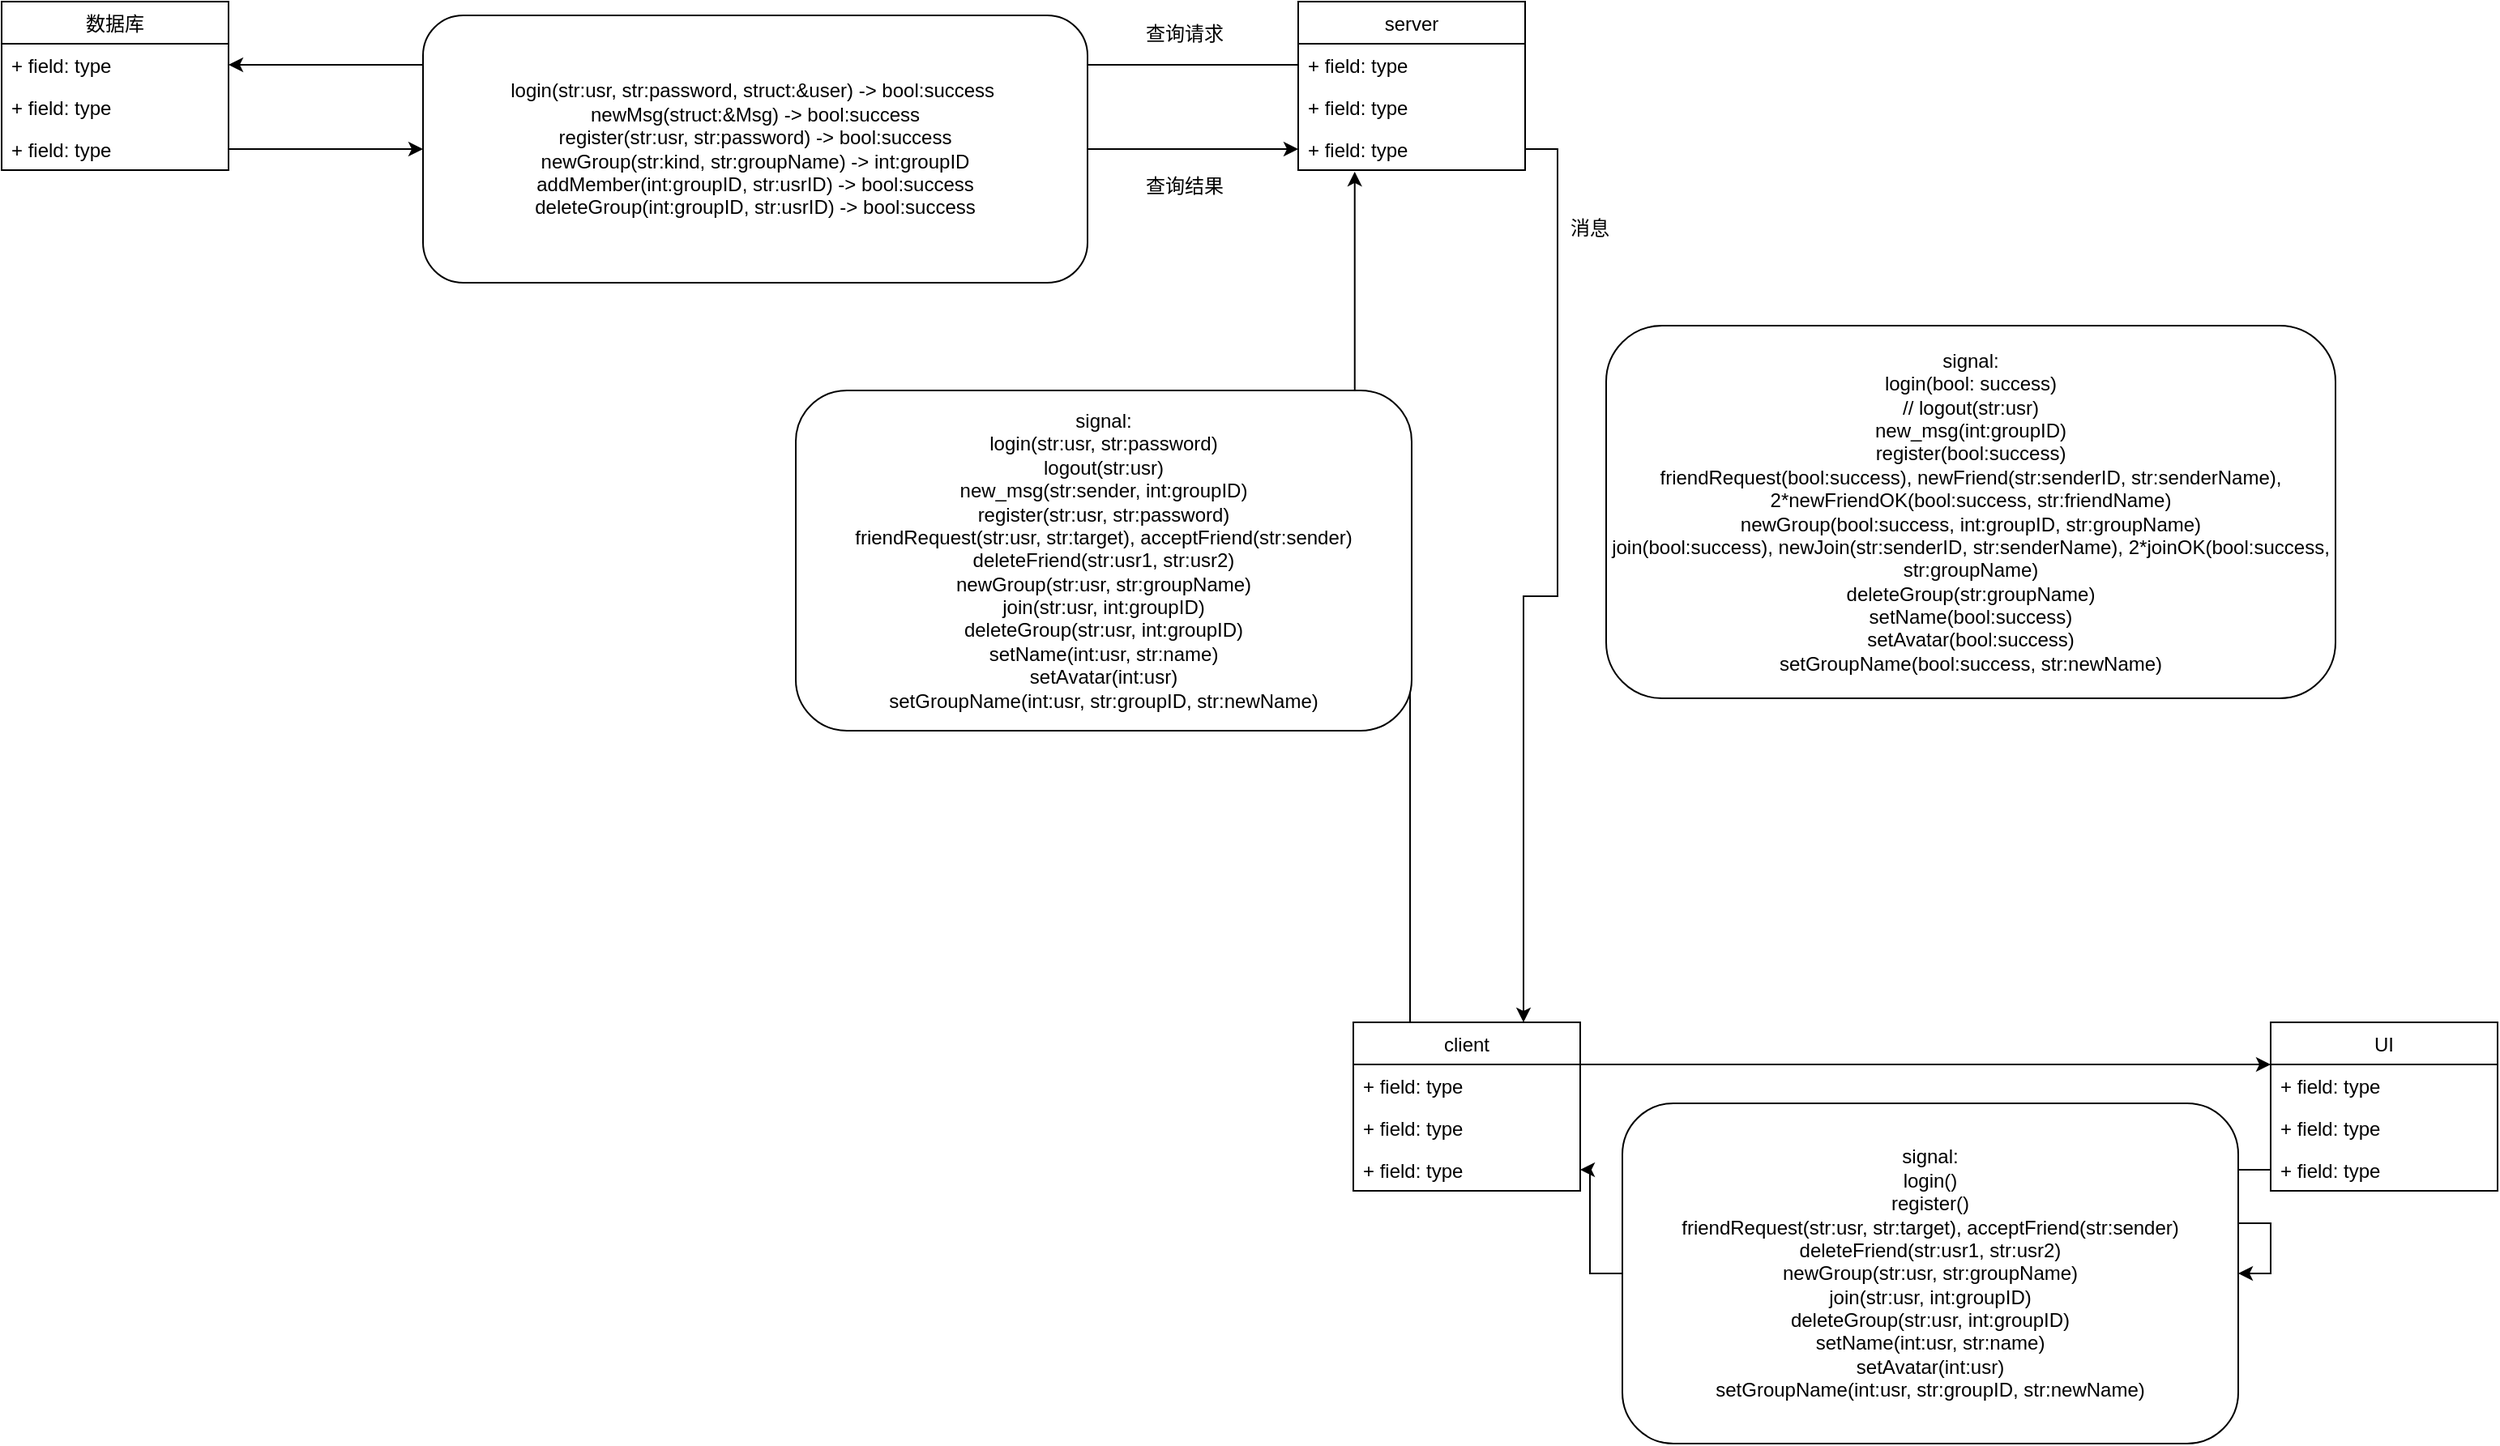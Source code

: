 <mxfile version="14.4.3" type="device"><diagram id="tYmSSS0nlYRlMyXoPDBJ" name="第 1 页"><mxGraphModel dx="1708" dy="425" grid="1" gridSize="10" guides="1" tooltips="1" connect="1" arrows="1" fold="1" page="1" pageScale="1" pageWidth="827" pageHeight="1169" math="0" shadow="0"><root><mxCell id="0"/><mxCell id="1" parent="0"/><mxCell id="zQoEK5vfrSPoRKYmrjwU-1" value="数据库" style="swimlane;fontStyle=0;childLayout=stackLayout;horizontal=1;startSize=26;fillColor=none;horizontalStack=0;resizeParent=1;resizeParentMax=0;resizeLast=0;collapsible=1;marginBottom=0;" vertex="1" parent="1"><mxGeometry x="-490" y="230" width="140" height="104" as="geometry"/></mxCell><mxCell id="zQoEK5vfrSPoRKYmrjwU-2" value="+ field: type" style="text;strokeColor=none;fillColor=none;align=left;verticalAlign=top;spacingLeft=4;spacingRight=4;overflow=hidden;rotatable=0;points=[[0,0.5],[1,0.5]];portConstraint=eastwest;" vertex="1" parent="zQoEK5vfrSPoRKYmrjwU-1"><mxGeometry y="26" width="140" height="26" as="geometry"/></mxCell><mxCell id="zQoEK5vfrSPoRKYmrjwU-3" value="+ field: type" style="text;strokeColor=none;fillColor=none;align=left;verticalAlign=top;spacingLeft=4;spacingRight=4;overflow=hidden;rotatable=0;points=[[0,0.5],[1,0.5]];portConstraint=eastwest;" vertex="1" parent="zQoEK5vfrSPoRKYmrjwU-1"><mxGeometry y="52" width="140" height="26" as="geometry"/></mxCell><mxCell id="zQoEK5vfrSPoRKYmrjwU-4" value="+ field: type" style="text;strokeColor=none;fillColor=none;align=left;verticalAlign=top;spacingLeft=4;spacingRight=4;overflow=hidden;rotatable=0;points=[[0,0.5],[1,0.5]];portConstraint=eastwest;" vertex="1" parent="zQoEK5vfrSPoRKYmrjwU-1"><mxGeometry y="78" width="140" height="26" as="geometry"/></mxCell><mxCell id="zQoEK5vfrSPoRKYmrjwU-5" value="server" style="swimlane;fontStyle=0;childLayout=stackLayout;horizontal=1;startSize=26;fillColor=none;horizontalStack=0;resizeParent=1;resizeParentMax=0;resizeLast=0;collapsible=1;marginBottom=0;" vertex="1" parent="1"><mxGeometry x="310" y="230" width="140" height="104" as="geometry"/></mxCell><mxCell id="zQoEK5vfrSPoRKYmrjwU-6" value="+ field: type" style="text;strokeColor=none;fillColor=none;align=left;verticalAlign=top;spacingLeft=4;spacingRight=4;overflow=hidden;rotatable=0;points=[[0,0.5],[1,0.5]];portConstraint=eastwest;" vertex="1" parent="zQoEK5vfrSPoRKYmrjwU-5"><mxGeometry y="26" width="140" height="26" as="geometry"/></mxCell><mxCell id="zQoEK5vfrSPoRKYmrjwU-7" value="+ field: type" style="text;strokeColor=none;fillColor=none;align=left;verticalAlign=top;spacingLeft=4;spacingRight=4;overflow=hidden;rotatable=0;points=[[0,0.5],[1,0.5]];portConstraint=eastwest;" vertex="1" parent="zQoEK5vfrSPoRKYmrjwU-5"><mxGeometry y="52" width="140" height="26" as="geometry"/></mxCell><mxCell id="zQoEK5vfrSPoRKYmrjwU-8" value="+ field: type" style="text;strokeColor=none;fillColor=none;align=left;verticalAlign=top;spacingLeft=4;spacingRight=4;overflow=hidden;rotatable=0;points=[[0,0.5],[1,0.5]];portConstraint=eastwest;" vertex="1" parent="zQoEK5vfrSPoRKYmrjwU-5"><mxGeometry y="78" width="140" height="26" as="geometry"/></mxCell><mxCell id="zQoEK5vfrSPoRKYmrjwU-18" style="edgeStyle=orthogonalEdgeStyle;rounded=0;orthogonalLoop=1;jettySize=auto;html=1;exitX=1;exitY=0.25;exitDx=0;exitDy=0;entryX=0;entryY=0.25;entryDx=0;entryDy=0;" edge="1" parent="1" source="zQoEK5vfrSPoRKYmrjwU-9" target="zQoEK5vfrSPoRKYmrjwU-13"><mxGeometry relative="1" as="geometry"/></mxCell><mxCell id="zQoEK5vfrSPoRKYmrjwU-22" style="edgeStyle=orthogonalEdgeStyle;rounded=0;orthogonalLoop=1;jettySize=auto;html=1;exitX=0.25;exitY=0;exitDx=0;exitDy=0;entryX=0.249;entryY=1.038;entryDx=0;entryDy=0;entryPerimeter=0;" edge="1" parent="1" source="zQoEK5vfrSPoRKYmrjwU-9" target="zQoEK5vfrSPoRKYmrjwU-8"><mxGeometry relative="1" as="geometry"/></mxCell><mxCell id="zQoEK5vfrSPoRKYmrjwU-9" value="client" style="swimlane;fontStyle=0;childLayout=stackLayout;horizontal=1;startSize=26;fillColor=none;horizontalStack=0;resizeParent=1;resizeParentMax=0;resizeLast=0;collapsible=1;marginBottom=0;" vertex="1" parent="1"><mxGeometry x="344" y="860" width="140" height="104" as="geometry"/></mxCell><mxCell id="zQoEK5vfrSPoRKYmrjwU-10" value="+ field: type" style="text;strokeColor=none;fillColor=none;align=left;verticalAlign=top;spacingLeft=4;spacingRight=4;overflow=hidden;rotatable=0;points=[[0,0.5],[1,0.5]];portConstraint=eastwest;" vertex="1" parent="zQoEK5vfrSPoRKYmrjwU-9"><mxGeometry y="26" width="140" height="26" as="geometry"/></mxCell><mxCell id="zQoEK5vfrSPoRKYmrjwU-11" value="+ field: type" style="text;strokeColor=none;fillColor=none;align=left;verticalAlign=top;spacingLeft=4;spacingRight=4;overflow=hidden;rotatable=0;points=[[0,0.5],[1,0.5]];portConstraint=eastwest;" vertex="1" parent="zQoEK5vfrSPoRKYmrjwU-9"><mxGeometry y="52" width="140" height="26" as="geometry"/></mxCell><mxCell id="zQoEK5vfrSPoRKYmrjwU-12" value="+ field: type" style="text;strokeColor=none;fillColor=none;align=left;verticalAlign=top;spacingLeft=4;spacingRight=4;overflow=hidden;rotatable=0;points=[[0,0.5],[1,0.5]];portConstraint=eastwest;" vertex="1" parent="zQoEK5vfrSPoRKYmrjwU-9"><mxGeometry y="78" width="140" height="26" as="geometry"/></mxCell><mxCell id="zQoEK5vfrSPoRKYmrjwU-13" value="UI" style="swimlane;fontStyle=0;childLayout=stackLayout;horizontal=1;startSize=26;fillColor=none;horizontalStack=0;resizeParent=1;resizeParentMax=0;resizeLast=0;collapsible=1;marginBottom=0;" vertex="1" parent="1"><mxGeometry x="910" y="860" width="140" height="104" as="geometry"/></mxCell><mxCell id="zQoEK5vfrSPoRKYmrjwU-14" value="+ field: type" style="text;strokeColor=none;fillColor=none;align=left;verticalAlign=top;spacingLeft=4;spacingRight=4;overflow=hidden;rotatable=0;points=[[0,0.5],[1,0.5]];portConstraint=eastwest;" vertex="1" parent="zQoEK5vfrSPoRKYmrjwU-13"><mxGeometry y="26" width="140" height="26" as="geometry"/></mxCell><mxCell id="zQoEK5vfrSPoRKYmrjwU-15" value="+ field: type" style="text;strokeColor=none;fillColor=none;align=left;verticalAlign=top;spacingLeft=4;spacingRight=4;overflow=hidden;rotatable=0;points=[[0,0.5],[1,0.5]];portConstraint=eastwest;" vertex="1" parent="zQoEK5vfrSPoRKYmrjwU-13"><mxGeometry y="52" width="140" height="26" as="geometry"/></mxCell><mxCell id="zQoEK5vfrSPoRKYmrjwU-16" value="+ field: type" style="text;strokeColor=none;fillColor=none;align=left;verticalAlign=top;spacingLeft=4;spacingRight=4;overflow=hidden;rotatable=0;points=[[0,0.5],[1,0.5]];portConstraint=eastwest;" vertex="1" parent="zQoEK5vfrSPoRKYmrjwU-13"><mxGeometry y="78" width="140" height="26" as="geometry"/></mxCell><mxCell id="zQoEK5vfrSPoRKYmrjwU-19" style="edgeStyle=orthogonalEdgeStyle;rounded=0;orthogonalLoop=1;jettySize=auto;html=1;exitX=0;exitY=0.5;exitDx=0;exitDy=0;entryX=1;entryY=0.5;entryDx=0;entryDy=0;" edge="1" parent="1" source="zQoEK5vfrSPoRKYmrjwU-34" target="zQoEK5vfrSPoRKYmrjwU-12"><mxGeometry relative="1" as="geometry"/></mxCell><mxCell id="zQoEK5vfrSPoRKYmrjwU-20" style="edgeStyle=orthogonalEdgeStyle;rounded=0;orthogonalLoop=1;jettySize=auto;html=1;exitX=0;exitY=0.5;exitDx=0;exitDy=0;entryX=1;entryY=0.5;entryDx=0;entryDy=0;" edge="1" parent="1" source="zQoEK5vfrSPoRKYmrjwU-6" target="zQoEK5vfrSPoRKYmrjwU-2"><mxGeometry relative="1" as="geometry"/></mxCell><mxCell id="zQoEK5vfrSPoRKYmrjwU-21" style="edgeStyle=orthogonalEdgeStyle;rounded=0;orthogonalLoop=1;jettySize=auto;html=1;exitX=1;exitY=0.5;exitDx=0;exitDy=0;entryX=0;entryY=0.5;entryDx=0;entryDy=0;" edge="1" parent="1" source="zQoEK5vfrSPoRKYmrjwU-32" target="zQoEK5vfrSPoRKYmrjwU-8"><mxGeometry relative="1" as="geometry"/></mxCell><mxCell id="zQoEK5vfrSPoRKYmrjwU-23" style="edgeStyle=orthogonalEdgeStyle;rounded=0;orthogonalLoop=1;jettySize=auto;html=1;exitX=1;exitY=0.5;exitDx=0;exitDy=0;entryX=0.75;entryY=0;entryDx=0;entryDy=0;" edge="1" parent="1" source="zQoEK5vfrSPoRKYmrjwU-8" target="zQoEK5vfrSPoRKYmrjwU-9"><mxGeometry relative="1" as="geometry"/></mxCell><mxCell id="zQoEK5vfrSPoRKYmrjwU-27" value="消息" style="text;html=1;strokeColor=none;fillColor=none;align=center;verticalAlign=middle;whiteSpace=wrap;rounded=0;" vertex="1" parent="1"><mxGeometry x="450" y="360" width="80" height="20" as="geometry"/></mxCell><mxCell id="zQoEK5vfrSPoRKYmrjwU-28" value="查询请求" style="text;html=1;strokeColor=none;fillColor=none;align=center;verticalAlign=middle;whiteSpace=wrap;rounded=0;" vertex="1" parent="1"><mxGeometry x="200" y="240" width="80" height="20" as="geometry"/></mxCell><mxCell id="zQoEK5vfrSPoRKYmrjwU-29" value="查询结果" style="text;html=1;strokeColor=none;fillColor=none;align=center;verticalAlign=middle;whiteSpace=wrap;rounded=0;" vertex="1" parent="1"><mxGeometry x="200" y="334" width="80" height="20" as="geometry"/></mxCell><mxCell id="zQoEK5vfrSPoRKYmrjwU-30" value="signal:&lt;br&gt;login(str:usr, str:password)&lt;br&gt;logout(str:usr)&lt;br&gt;new_msg(str:sender, int:groupID)&lt;br&gt;register(str:usr, str:password)&lt;br&gt;friendRequest(str:usr, str:target), acceptFriend(str:sender)&lt;br&gt;deleteFriend(str:usr1, str:usr2)&lt;br&gt;newGroup(str:usr, str:groupName)&lt;br&gt;join(str:usr, int:groupID)&lt;br&gt;deleteGroup(str:usr, int:groupID)&lt;br&gt;setName(int:usr, str:name)&lt;br&gt;setAvatar(int:usr)&lt;br&gt;setGroupName(int:usr, str:groupID, str:newName)" style="rounded=1;whiteSpace=wrap;html=1;" vertex="1" parent="1"><mxGeometry y="470" width="380" height="210" as="geometry"/></mxCell><mxCell id="zQoEK5vfrSPoRKYmrjwU-31" value="signal:&lt;br&gt;login(bool: success)&lt;br&gt;// logout(str:usr)&lt;br&gt;new_msg(int:groupID)&lt;br&gt;register(bool:success)&lt;br&gt;friendRequest(bool:success), newFriend(str:senderID, str:senderName), 2*newFriendOK(bool:success, str:friendName)&lt;br&gt;newGroup(bool:success, int:groupID, str:groupName)&lt;br&gt;join(bool:success), newJoin(str:senderID, str:senderName), 2*joinOK(bool:success, str:groupName)&lt;br&gt;deleteGroup(str:groupName)&lt;br&gt;setName(bool:success)&lt;br&gt;setAvatar(bool:success)&lt;br&gt;setGroupName(bool:success, str:newName)" style="rounded=1;whiteSpace=wrap;html=1;" vertex="1" parent="1"><mxGeometry x="500" y="430" width="450" height="230" as="geometry"/></mxCell><mxCell id="zQoEK5vfrSPoRKYmrjwU-32" value="login(str:usr, str:password, struct:&amp;amp;user) -&amp;gt; bool:success&amp;nbsp;&lt;br&gt;newMsg(struct:&amp;amp;Msg) -&amp;gt; bool:success&lt;br&gt;register(str:usr, str:password) -&amp;gt; bool:success&lt;br&gt;newGroup(str:kind, str:groupName) -&amp;gt; int:groupID&lt;br&gt;addMember(int:groupID, str:usrID) -&amp;gt; bool:success&lt;br&gt;deleteGroup(int:groupID, str:usrID) -&amp;gt; bool:success" style="rounded=1;whiteSpace=wrap;html=1;" vertex="1" parent="1"><mxGeometry x="-230" y="238.5" width="410" height="165" as="geometry"/></mxCell><mxCell id="zQoEK5vfrSPoRKYmrjwU-33" style="edgeStyle=orthogonalEdgeStyle;rounded=0;orthogonalLoop=1;jettySize=auto;html=1;exitX=1;exitY=0.5;exitDx=0;exitDy=0;entryX=0;entryY=0.5;entryDx=0;entryDy=0;" edge="1" parent="1" source="zQoEK5vfrSPoRKYmrjwU-4" target="zQoEK5vfrSPoRKYmrjwU-32"><mxGeometry relative="1" as="geometry"><mxPoint x="-350" y="321" as="sourcePoint"/><mxPoint x="310" y="321" as="targetPoint"/></mxGeometry></mxCell><mxCell id="zQoEK5vfrSPoRKYmrjwU-34" value="signal:&lt;br&gt;login()&lt;br&gt;register()&lt;br&gt;friendRequest(str:usr, str:target), acceptFriend(str:sender)&lt;br&gt;deleteFriend(str:usr1, str:usr2)&lt;br&gt;newGroup(str:usr, str:groupName)&lt;br&gt;join(str:usr, int:groupID)&lt;br&gt;deleteGroup(str:usr, int:groupID)&lt;br&gt;setName(int:usr, str:name)&lt;br&gt;setAvatar(int:usr)&lt;br&gt;setGroupName(int:usr, str:groupID, str:newName)" style="rounded=1;whiteSpace=wrap;html=1;" vertex="1" parent="1"><mxGeometry x="510" y="910" width="380" height="210" as="geometry"/></mxCell><mxCell id="zQoEK5vfrSPoRKYmrjwU-35" style="edgeStyle=orthogonalEdgeStyle;rounded=0;orthogonalLoop=1;jettySize=auto;html=1;exitX=0;exitY=0.5;exitDx=0;exitDy=0;entryX=1;entryY=0.5;entryDx=0;entryDy=0;" edge="1" parent="1" source="zQoEK5vfrSPoRKYmrjwU-16" target="zQoEK5vfrSPoRKYmrjwU-34"><mxGeometry relative="1" as="geometry"><mxPoint x="910" y="951" as="sourcePoint"/><mxPoint x="484" y="951" as="targetPoint"/></mxGeometry></mxCell></root></mxGraphModel></diagram></mxfile>